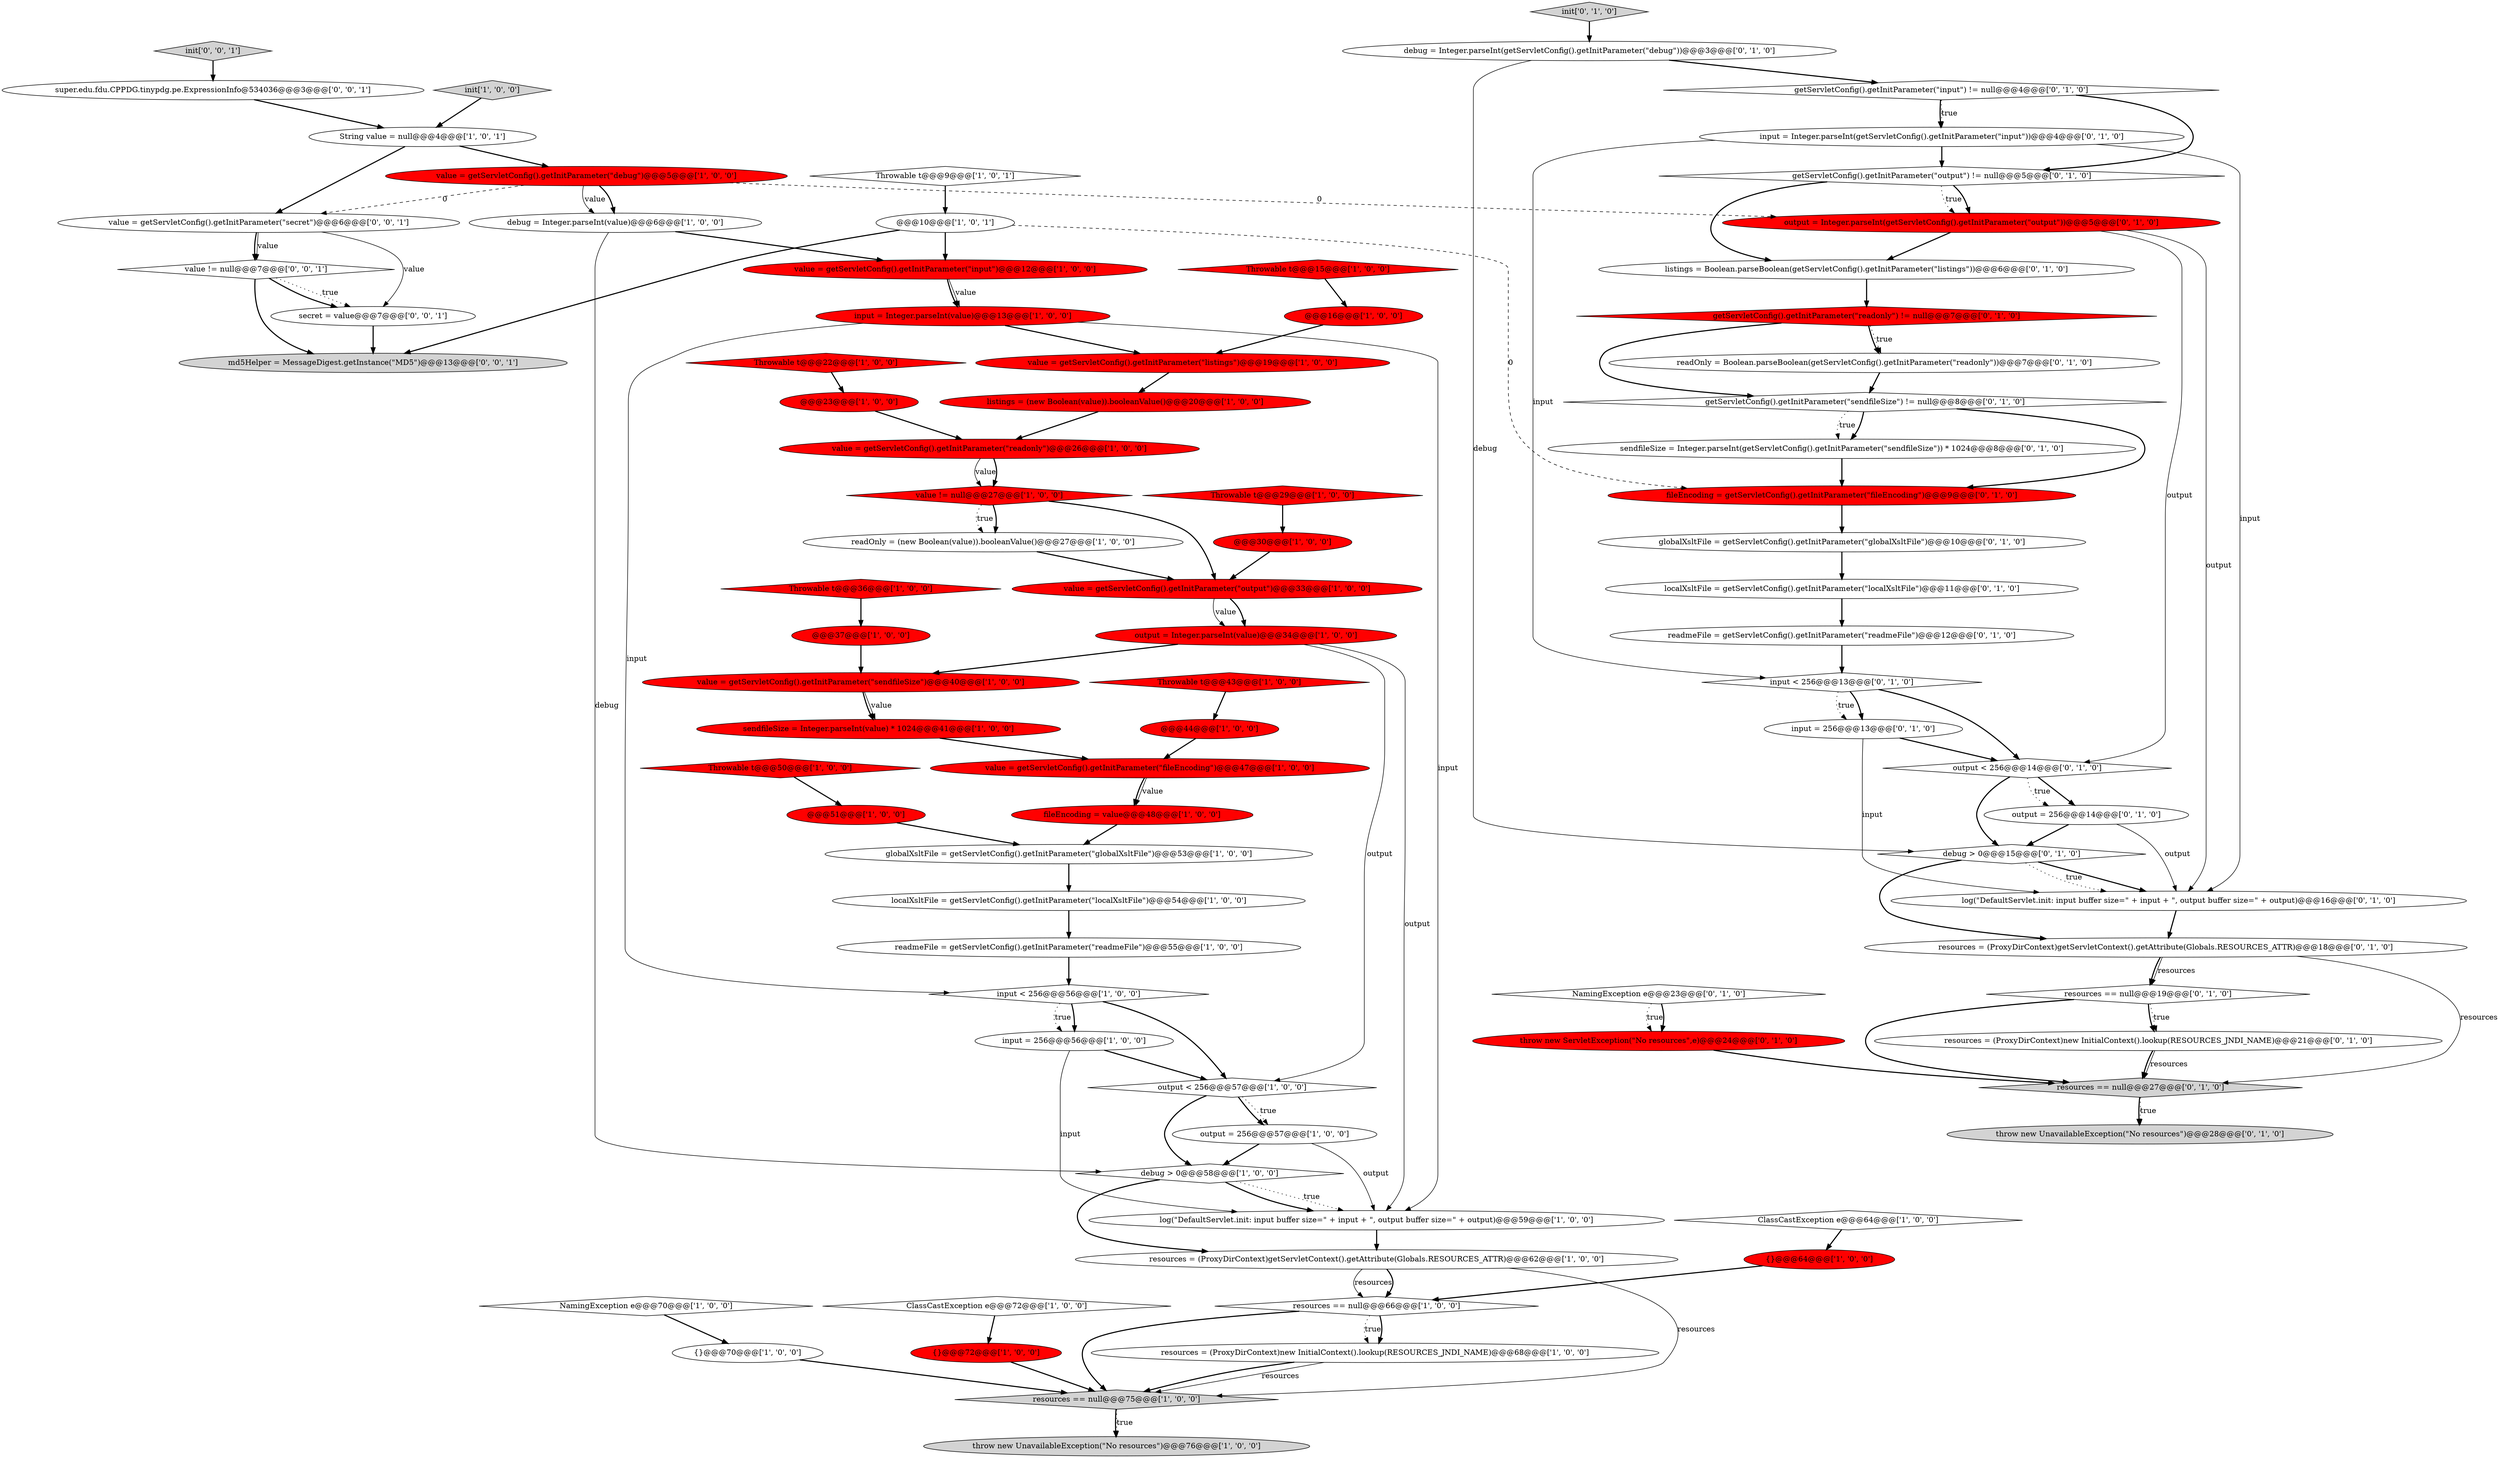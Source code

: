 digraph {
64 [style = filled, label = "output = 256@@@14@@@['0', '1', '0']", fillcolor = white, shape = ellipse image = "AAA0AAABBB2BBB"];
46 [style = filled, label = "Throwable t@@@43@@@['1', '0', '0']", fillcolor = red, shape = diamond image = "AAA1AAABBB1BBB"];
83 [style = filled, label = "super.edu.fdu.CPPDG.tinypdg.pe.ExpressionInfo@534036@@@3@@@['0', '0', '1']", fillcolor = white, shape = ellipse image = "AAA0AAABBB3BBB"];
36 [style = filled, label = "globalXsltFile = getServletConfig().getInitParameter(\"globalXsltFile\")@@@53@@@['1', '0', '0']", fillcolor = white, shape = ellipse image = "AAA0AAABBB1BBB"];
14 [style = filled, label = "log(\"DefaultServlet.init: input buffer size=\" + input + \", output buffer size=\" + output)@@@59@@@['1', '0', '0']", fillcolor = white, shape = ellipse image = "AAA0AAABBB1BBB"];
45 [style = filled, label = "throw new UnavailableException(\"No resources\")@@@76@@@['1', '0', '0']", fillcolor = lightgray, shape = ellipse image = "AAA0AAABBB1BBB"];
23 [style = filled, label = "debug > 0@@@58@@@['1', '0', '0']", fillcolor = white, shape = diamond image = "AAA0AAABBB1BBB"];
55 [style = filled, label = "getServletConfig().getInitParameter(\"output\") != null@@@5@@@['0', '1', '0']", fillcolor = white, shape = diamond image = "AAA0AAABBB2BBB"];
29 [style = filled, label = "value = getServletConfig().getInitParameter(\"readonly\")@@@26@@@['1', '0', '0']", fillcolor = red, shape = ellipse image = "AAA1AAABBB1BBB"];
51 [style = filled, label = "resources == null@@@19@@@['0', '1', '0']", fillcolor = white, shape = diamond image = "AAA0AAABBB2BBB"];
41 [style = filled, label = "readmeFile = getServletConfig().getInitParameter(\"readmeFile\")@@@55@@@['1', '0', '0']", fillcolor = white, shape = ellipse image = "AAA0AAABBB1BBB"];
34 [style = filled, label = "localXsltFile = getServletConfig().getInitParameter(\"localXsltFile\")@@@54@@@['1', '0', '0']", fillcolor = white, shape = ellipse image = "AAA0AAABBB1BBB"];
27 [style = filled, label = "value = getServletConfig().getInitParameter(\"sendfileSize\")@@@40@@@['1', '0', '0']", fillcolor = red, shape = ellipse image = "AAA1AAABBB1BBB"];
60 [style = filled, label = "readOnly = Boolean.parseBoolean(getServletConfig().getInitParameter(\"readonly\"))@@@7@@@['0', '1', '0']", fillcolor = white, shape = ellipse image = "AAA0AAABBB2BBB"];
42 [style = filled, label = "output < 256@@@57@@@['1', '0', '0']", fillcolor = white, shape = diamond image = "AAA0AAABBB1BBB"];
16 [style = filled, label = "{}@@@70@@@['1', '0', '0']", fillcolor = white, shape = ellipse image = "AAA0AAABBB1BBB"];
25 [style = filled, label = "listings = (new Boolean(value)).booleanValue()@@@20@@@['1', '0', '0']", fillcolor = red, shape = ellipse image = "AAA1AAABBB1BBB"];
84 [style = filled, label = "value != null@@@7@@@['0', '0', '1']", fillcolor = white, shape = diamond image = "AAA0AAABBB3BBB"];
13 [style = filled, label = "readOnly = (new Boolean(value)).booleanValue()@@@27@@@['1', '0', '0']", fillcolor = white, shape = ellipse image = "AAA0AAABBB1BBB"];
30 [style = filled, label = "@@@23@@@['1', '0', '0']", fillcolor = red, shape = ellipse image = "AAA1AAABBB1BBB"];
9 [style = filled, label = "Throwable t@@@29@@@['1', '0', '0']", fillcolor = red, shape = diamond image = "AAA1AAABBB1BBB"];
22 [style = filled, label = "value = getServletConfig().getInitParameter(\"fileEncoding\")@@@47@@@['1', '0', '0']", fillcolor = red, shape = ellipse image = "AAA1AAABBB1BBB"];
61 [style = filled, label = "getServletConfig().getInitParameter(\"input\") != null@@@4@@@['0', '1', '0']", fillcolor = white, shape = diamond image = "AAA0AAABBB2BBB"];
21 [style = filled, label = "resources == null@@@66@@@['1', '0', '0']", fillcolor = white, shape = diamond image = "AAA0AAABBB1BBB"];
2 [style = filled, label = "@@@51@@@['1', '0', '0']", fillcolor = red, shape = ellipse image = "AAA1AAABBB1BBB"];
80 [style = filled, label = "value = getServletConfig().getInitParameter(\"secret\")@@@6@@@['0', '0', '1']", fillcolor = white, shape = ellipse image = "AAA0AAABBB3BBB"];
48 [style = filled, label = "NamingException e@@@70@@@['1', '0', '0']", fillcolor = white, shape = diamond image = "AAA0AAABBB1BBB"];
20 [style = filled, label = "resources = (ProxyDirContext)new InitialContext().lookup(RESOURCES_JNDI_NAME)@@@68@@@['1', '0', '0']", fillcolor = white, shape = ellipse image = "AAA0AAABBB1BBB"];
31 [style = filled, label = "@@@44@@@['1', '0', '0']", fillcolor = red, shape = ellipse image = "AAA1AAABBB1BBB"];
44 [style = filled, label = "fileEncoding = value@@@48@@@['1', '0', '0']", fillcolor = red, shape = ellipse image = "AAA1AAABBB1BBB"];
0 [style = filled, label = "value = getServletConfig().getInitParameter(\"input\")@@@12@@@['1', '0', '0']", fillcolor = red, shape = ellipse image = "AAA1AAABBB1BBB"];
78 [style = filled, label = "debug = Integer.parseInt(getServletConfig().getInitParameter(\"debug\"))@@@3@@@['0', '1', '0']", fillcolor = white, shape = ellipse image = "AAA0AAABBB2BBB"];
18 [style = filled, label = "@@@10@@@['1', '0', '1']", fillcolor = white, shape = ellipse image = "AAA0AAABBB1BBB"];
59 [style = filled, label = "listings = Boolean.parseBoolean(getServletConfig().getInitParameter(\"listings\"))@@@6@@@['0', '1', '0']", fillcolor = white, shape = ellipse image = "AAA0AAABBB2BBB"];
24 [style = filled, label = "resources == null@@@75@@@['1', '0', '0']", fillcolor = lightgray, shape = diamond image = "AAA0AAABBB1BBB"];
3 [style = filled, label = "Throwable t@@@36@@@['1', '0', '0']", fillcolor = red, shape = diamond image = "AAA1AAABBB1BBB"];
4 [style = filled, label = "resources = (ProxyDirContext)getServletContext().getAttribute(Globals.RESOURCES_ATTR)@@@62@@@['1', '0', '0']", fillcolor = white, shape = ellipse image = "AAA0AAABBB1BBB"];
57 [style = filled, label = "input = Integer.parseInt(getServletConfig().getInitParameter(\"input\"))@@@4@@@['0', '1', '0']", fillcolor = white, shape = ellipse image = "AAA0AAABBB2BBB"];
10 [style = filled, label = "ClassCastException e@@@64@@@['1', '0', '0']", fillcolor = white, shape = diamond image = "AAA0AAABBB1BBB"];
63 [style = filled, label = "NamingException e@@@23@@@['0', '1', '0']", fillcolor = white, shape = diamond image = "AAA0AAABBB2BBB"];
11 [style = filled, label = "Throwable t@@@9@@@['1', '0', '1']", fillcolor = white, shape = diamond image = "AAA0AAABBB1BBB"];
74 [style = filled, label = "sendfileSize = Integer.parseInt(getServletConfig().getInitParameter(\"sendfileSize\")) * 1024@@@8@@@['0', '1', '0']", fillcolor = white, shape = ellipse image = "AAA0AAABBB2BBB"];
50 [style = filled, label = "@@@16@@@['1', '0', '0']", fillcolor = red, shape = ellipse image = "AAA1AAABBB1BBB"];
26 [style = filled, label = "ClassCastException e@@@72@@@['1', '0', '0']", fillcolor = white, shape = diamond image = "AAA0AAABBB1BBB"];
73 [style = filled, label = "resources == null@@@27@@@['0', '1', '0']", fillcolor = lightgray, shape = diamond image = "AAA0AAABBB2BBB"];
28 [style = filled, label = "String value = null@@@4@@@['1', '0', '1']", fillcolor = white, shape = ellipse image = "AAA0AAABBB1BBB"];
40 [style = filled, label = "output = 256@@@57@@@['1', '0', '0']", fillcolor = white, shape = ellipse image = "AAA0AAABBB1BBB"];
69 [style = filled, label = "globalXsltFile = getServletConfig().getInitParameter(\"globalXsltFile\")@@@10@@@['0', '1', '0']", fillcolor = white, shape = ellipse image = "AAA0AAABBB2BBB"];
47 [style = filled, label = "sendfileSize = Integer.parseInt(value) * 1024@@@41@@@['1', '0', '0']", fillcolor = red, shape = ellipse image = "AAA1AAABBB1BBB"];
5 [style = filled, label = "debug = Integer.parseInt(value)@@@6@@@['1', '0', '0']", fillcolor = white, shape = ellipse image = "AAA0AAABBB1BBB"];
76 [style = filled, label = "log(\"DefaultServlet.init: input buffer size=\" + input + \", output buffer size=\" + output)@@@16@@@['0', '1', '0']", fillcolor = white, shape = ellipse image = "AAA0AAABBB2BBB"];
17 [style = filled, label = "value = getServletConfig().getInitParameter(\"debug\")@@@5@@@['1', '0', '0']", fillcolor = red, shape = ellipse image = "AAA1AAABBB1BBB"];
66 [style = filled, label = "readmeFile = getServletConfig().getInitParameter(\"readmeFile\")@@@12@@@['0', '1', '0']", fillcolor = white, shape = ellipse image = "AAA0AAABBB2BBB"];
54 [style = filled, label = "output < 256@@@14@@@['0', '1', '0']", fillcolor = white, shape = diamond image = "AAA0AAABBB2BBB"];
58 [style = filled, label = "input < 256@@@13@@@['0', '1', '0']", fillcolor = white, shape = diamond image = "AAA0AAABBB2BBB"];
43 [style = filled, label = "@@@30@@@['1', '0', '0']", fillcolor = red, shape = ellipse image = "AAA1AAABBB1BBB"];
71 [style = filled, label = "throw new ServletException(\"No resources\",e)@@@24@@@['0', '1', '0']", fillcolor = red, shape = ellipse image = "AAA1AAABBB2BBB"];
62 [style = filled, label = "debug > 0@@@15@@@['0', '1', '0']", fillcolor = white, shape = diamond image = "AAA0AAABBB2BBB"];
15 [style = filled, label = "input = Integer.parseInt(value)@@@13@@@['1', '0', '0']", fillcolor = red, shape = ellipse image = "AAA1AAABBB1BBB"];
52 [style = filled, label = "init['0', '1', '0']", fillcolor = lightgray, shape = diamond image = "AAA0AAABBB2BBB"];
38 [style = filled, label = "{}@@@72@@@['1', '0', '0']", fillcolor = red, shape = ellipse image = "AAA1AAABBB1BBB"];
65 [style = filled, label = "resources = (ProxyDirContext)new InitialContext().lookup(RESOURCES_JNDI_NAME)@@@21@@@['0', '1', '0']", fillcolor = white, shape = ellipse image = "AAA0AAABBB2BBB"];
37 [style = filled, label = "init['1', '0', '0']", fillcolor = lightgray, shape = diamond image = "AAA0AAABBB1BBB"];
49 [style = filled, label = "input = 256@@@56@@@['1', '0', '0']", fillcolor = white, shape = ellipse image = "AAA0AAABBB1BBB"];
19 [style = filled, label = "value != null@@@27@@@['1', '0', '0']", fillcolor = red, shape = diamond image = "AAA1AAABBB1BBB"];
39 [style = filled, label = "input < 256@@@56@@@['1', '0', '0']", fillcolor = white, shape = diamond image = "AAA0AAABBB1BBB"];
33 [style = filled, label = "value = getServletConfig().getInitParameter(\"output\")@@@33@@@['1', '0', '0']", fillcolor = red, shape = ellipse image = "AAA1AAABBB1BBB"];
82 [style = filled, label = "secret = value@@@7@@@['0', '0', '1']", fillcolor = white, shape = ellipse image = "AAA0AAABBB3BBB"];
72 [style = filled, label = "input = 256@@@13@@@['0', '1', '0']", fillcolor = white, shape = ellipse image = "AAA0AAABBB2BBB"];
32 [style = filled, label = "Throwable t@@@50@@@['1', '0', '0']", fillcolor = red, shape = diamond image = "AAA1AAABBB1BBB"];
68 [style = filled, label = "getServletConfig().getInitParameter(\"sendfileSize\") != null@@@8@@@['0', '1', '0']", fillcolor = white, shape = diamond image = "AAA0AAABBB2BBB"];
6 [style = filled, label = "@@@37@@@['1', '0', '0']", fillcolor = red, shape = ellipse image = "AAA1AAABBB1BBB"];
77 [style = filled, label = "resources = (ProxyDirContext)getServletContext().getAttribute(Globals.RESOURCES_ATTR)@@@18@@@['0', '1', '0']", fillcolor = white, shape = ellipse image = "AAA0AAABBB2BBB"];
75 [style = filled, label = "throw new UnavailableException(\"No resources\")@@@28@@@['0', '1', '0']", fillcolor = lightgray, shape = ellipse image = "AAA0AAABBB2BBB"];
81 [style = filled, label = "init['0', '0', '1']", fillcolor = lightgray, shape = diamond image = "AAA0AAABBB3BBB"];
70 [style = filled, label = "getServletConfig().getInitParameter(\"readonly\") != null@@@7@@@['0', '1', '0']", fillcolor = red, shape = diamond image = "AAA1AAABBB2BBB"];
12 [style = filled, label = "Throwable t@@@22@@@['1', '0', '0']", fillcolor = red, shape = diamond image = "AAA1AAABBB1BBB"];
7 [style = filled, label = "output = Integer.parseInt(value)@@@34@@@['1', '0', '0']", fillcolor = red, shape = ellipse image = "AAA1AAABBB1BBB"];
67 [style = filled, label = "output = Integer.parseInt(getServletConfig().getInitParameter(\"output\"))@@@5@@@['0', '1', '0']", fillcolor = red, shape = ellipse image = "AAA1AAABBB2BBB"];
35 [style = filled, label = "{}@@@64@@@['1', '0', '0']", fillcolor = red, shape = ellipse image = "AAA1AAABBB1BBB"];
8 [style = filled, label = "Throwable t@@@15@@@['1', '0', '0']", fillcolor = red, shape = diamond image = "AAA1AAABBB1BBB"];
1 [style = filled, label = "value = getServletConfig().getInitParameter(\"listings\")@@@19@@@['1', '0', '0']", fillcolor = red, shape = ellipse image = "AAA1AAABBB1BBB"];
56 [style = filled, label = "fileEncoding = getServletConfig().getInitParameter(\"fileEncoding\")@@@9@@@['0', '1', '0']", fillcolor = red, shape = ellipse image = "AAA1AAABBB2BBB"];
79 [style = filled, label = "md5Helper = MessageDigest.getInstance(\"MD5\")@@@13@@@['0', '0', '1']", fillcolor = lightgray, shape = ellipse image = "AAA0AAABBB3BBB"];
53 [style = filled, label = "localXsltFile = getServletConfig().getInitParameter(\"localXsltFile\")@@@11@@@['0', '1', '0']", fillcolor = white, shape = ellipse image = "AAA0AAABBB2BBB"];
42->23 [style = bold, label=""];
37->28 [style = bold, label=""];
80->84 [style = bold, label=""];
84->79 [style = bold, label=""];
78->61 [style = bold, label=""];
81->83 [style = bold, label=""];
62->76 [style = bold, label=""];
10->35 [style = bold, label=""];
63->71 [style = dotted, label="true"];
46->31 [style = bold, label=""];
61->57 [style = bold, label=""];
22->44 [style = solid, label="value"];
21->24 [style = bold, label=""];
25->29 [style = bold, label=""];
57->76 [style = solid, label="input"];
9->43 [style = bold, label=""];
73->75 [style = bold, label=""];
72->76 [style = solid, label="input"];
30->29 [style = bold, label=""];
0->15 [style = bold, label=""];
40->23 [style = bold, label=""];
67->54 [style = solid, label="output"];
17->80 [style = dashed, label="0"];
47->22 [style = bold, label=""];
29->19 [style = solid, label="value"];
62->77 [style = bold, label=""];
5->0 [style = bold, label=""];
78->62 [style = solid, label="debug"];
39->49 [style = bold, label=""];
2->36 [style = bold, label=""];
68->74 [style = bold, label=""];
4->21 [style = solid, label="resources"];
70->68 [style = bold, label=""];
7->14 [style = solid, label="output"];
60->68 [style = bold, label=""];
64->76 [style = solid, label="output"];
18->0 [style = bold, label=""];
84->82 [style = dotted, label="true"];
52->78 [style = bold, label=""];
33->7 [style = bold, label=""];
17->5 [style = bold, label=""];
28->80 [style = bold, label=""];
21->20 [style = dotted, label="true"];
65->73 [style = bold, label=""];
55->59 [style = bold, label=""];
4->24 [style = solid, label="resources"];
57->55 [style = bold, label=""];
77->51 [style = bold, label=""];
4->21 [style = bold, label=""];
54->62 [style = bold, label=""];
5->23 [style = solid, label="debug"];
42->40 [style = bold, label=""];
35->21 [style = bold, label=""];
11->18 [style = bold, label=""];
56->69 [style = bold, label=""];
58->54 [style = bold, label=""];
23->14 [style = bold, label=""];
61->55 [style = bold, label=""];
57->58 [style = solid, label="input"];
23->14 [style = dotted, label="true"];
19->13 [style = bold, label=""];
80->82 [style = solid, label="value"];
48->16 [style = bold, label=""];
77->51 [style = solid, label="resources"];
43->33 [style = bold, label=""];
51->73 [style = bold, label=""];
27->47 [style = bold, label=""];
70->60 [style = dotted, label="true"];
39->42 [style = bold, label=""];
77->73 [style = solid, label="resources"];
20->24 [style = solid, label="resources"];
14->4 [style = bold, label=""];
22->44 [style = bold, label=""];
19->33 [style = bold, label=""];
54->64 [style = bold, label=""];
62->76 [style = dotted, label="true"];
38->24 [style = bold, label=""];
65->73 [style = solid, label="resources"];
16->24 [style = bold, label=""];
39->49 [style = dotted, label="true"];
33->7 [style = solid, label="value"];
3->6 [style = bold, label=""];
63->71 [style = bold, label=""];
18->79 [style = bold, label=""];
80->84 [style = solid, label="value"];
42->40 [style = dotted, label="true"];
24->45 [style = bold, label=""];
54->64 [style = dotted, label="true"];
66->58 [style = bold, label=""];
6->27 [style = bold, label=""];
58->72 [style = bold, label=""];
71->73 [style = bold, label=""];
61->57 [style = dotted, label="true"];
55->67 [style = dotted, label="true"];
64->62 [style = bold, label=""];
29->19 [style = bold, label=""];
27->47 [style = solid, label="value"];
69->53 [style = bold, label=""];
59->70 [style = bold, label=""];
51->65 [style = bold, label=""];
28->17 [style = bold, label=""];
55->67 [style = bold, label=""];
8->50 [style = bold, label=""];
24->45 [style = dotted, label="true"];
51->65 [style = dotted, label="true"];
73->75 [style = dotted, label="true"];
1->25 [style = bold, label=""];
36->34 [style = bold, label=""];
15->1 [style = bold, label=""];
49->42 [style = bold, label=""];
18->56 [style = dashed, label="0"];
44->36 [style = bold, label=""];
31->22 [style = bold, label=""];
76->77 [style = bold, label=""];
23->4 [style = bold, label=""];
49->14 [style = solid, label="input"];
72->54 [style = bold, label=""];
12->30 [style = bold, label=""];
84->82 [style = bold, label=""];
83->28 [style = bold, label=""];
34->41 [style = bold, label=""];
19->13 [style = dotted, label="true"];
32->2 [style = bold, label=""];
68->56 [style = bold, label=""];
17->67 [style = dashed, label="0"];
26->38 [style = bold, label=""];
40->14 [style = solid, label="output"];
21->20 [style = bold, label=""];
15->14 [style = solid, label="input"];
68->74 [style = dotted, label="true"];
50->1 [style = bold, label=""];
70->60 [style = bold, label=""];
53->66 [style = bold, label=""];
7->42 [style = solid, label="output"];
82->79 [style = bold, label=""];
7->27 [style = bold, label=""];
58->72 [style = dotted, label="true"];
15->39 [style = solid, label="input"];
41->39 [style = bold, label=""];
13->33 [style = bold, label=""];
20->24 [style = bold, label=""];
0->15 [style = solid, label="value"];
67->76 [style = solid, label="output"];
17->5 [style = solid, label="value"];
74->56 [style = bold, label=""];
67->59 [style = bold, label=""];
}
